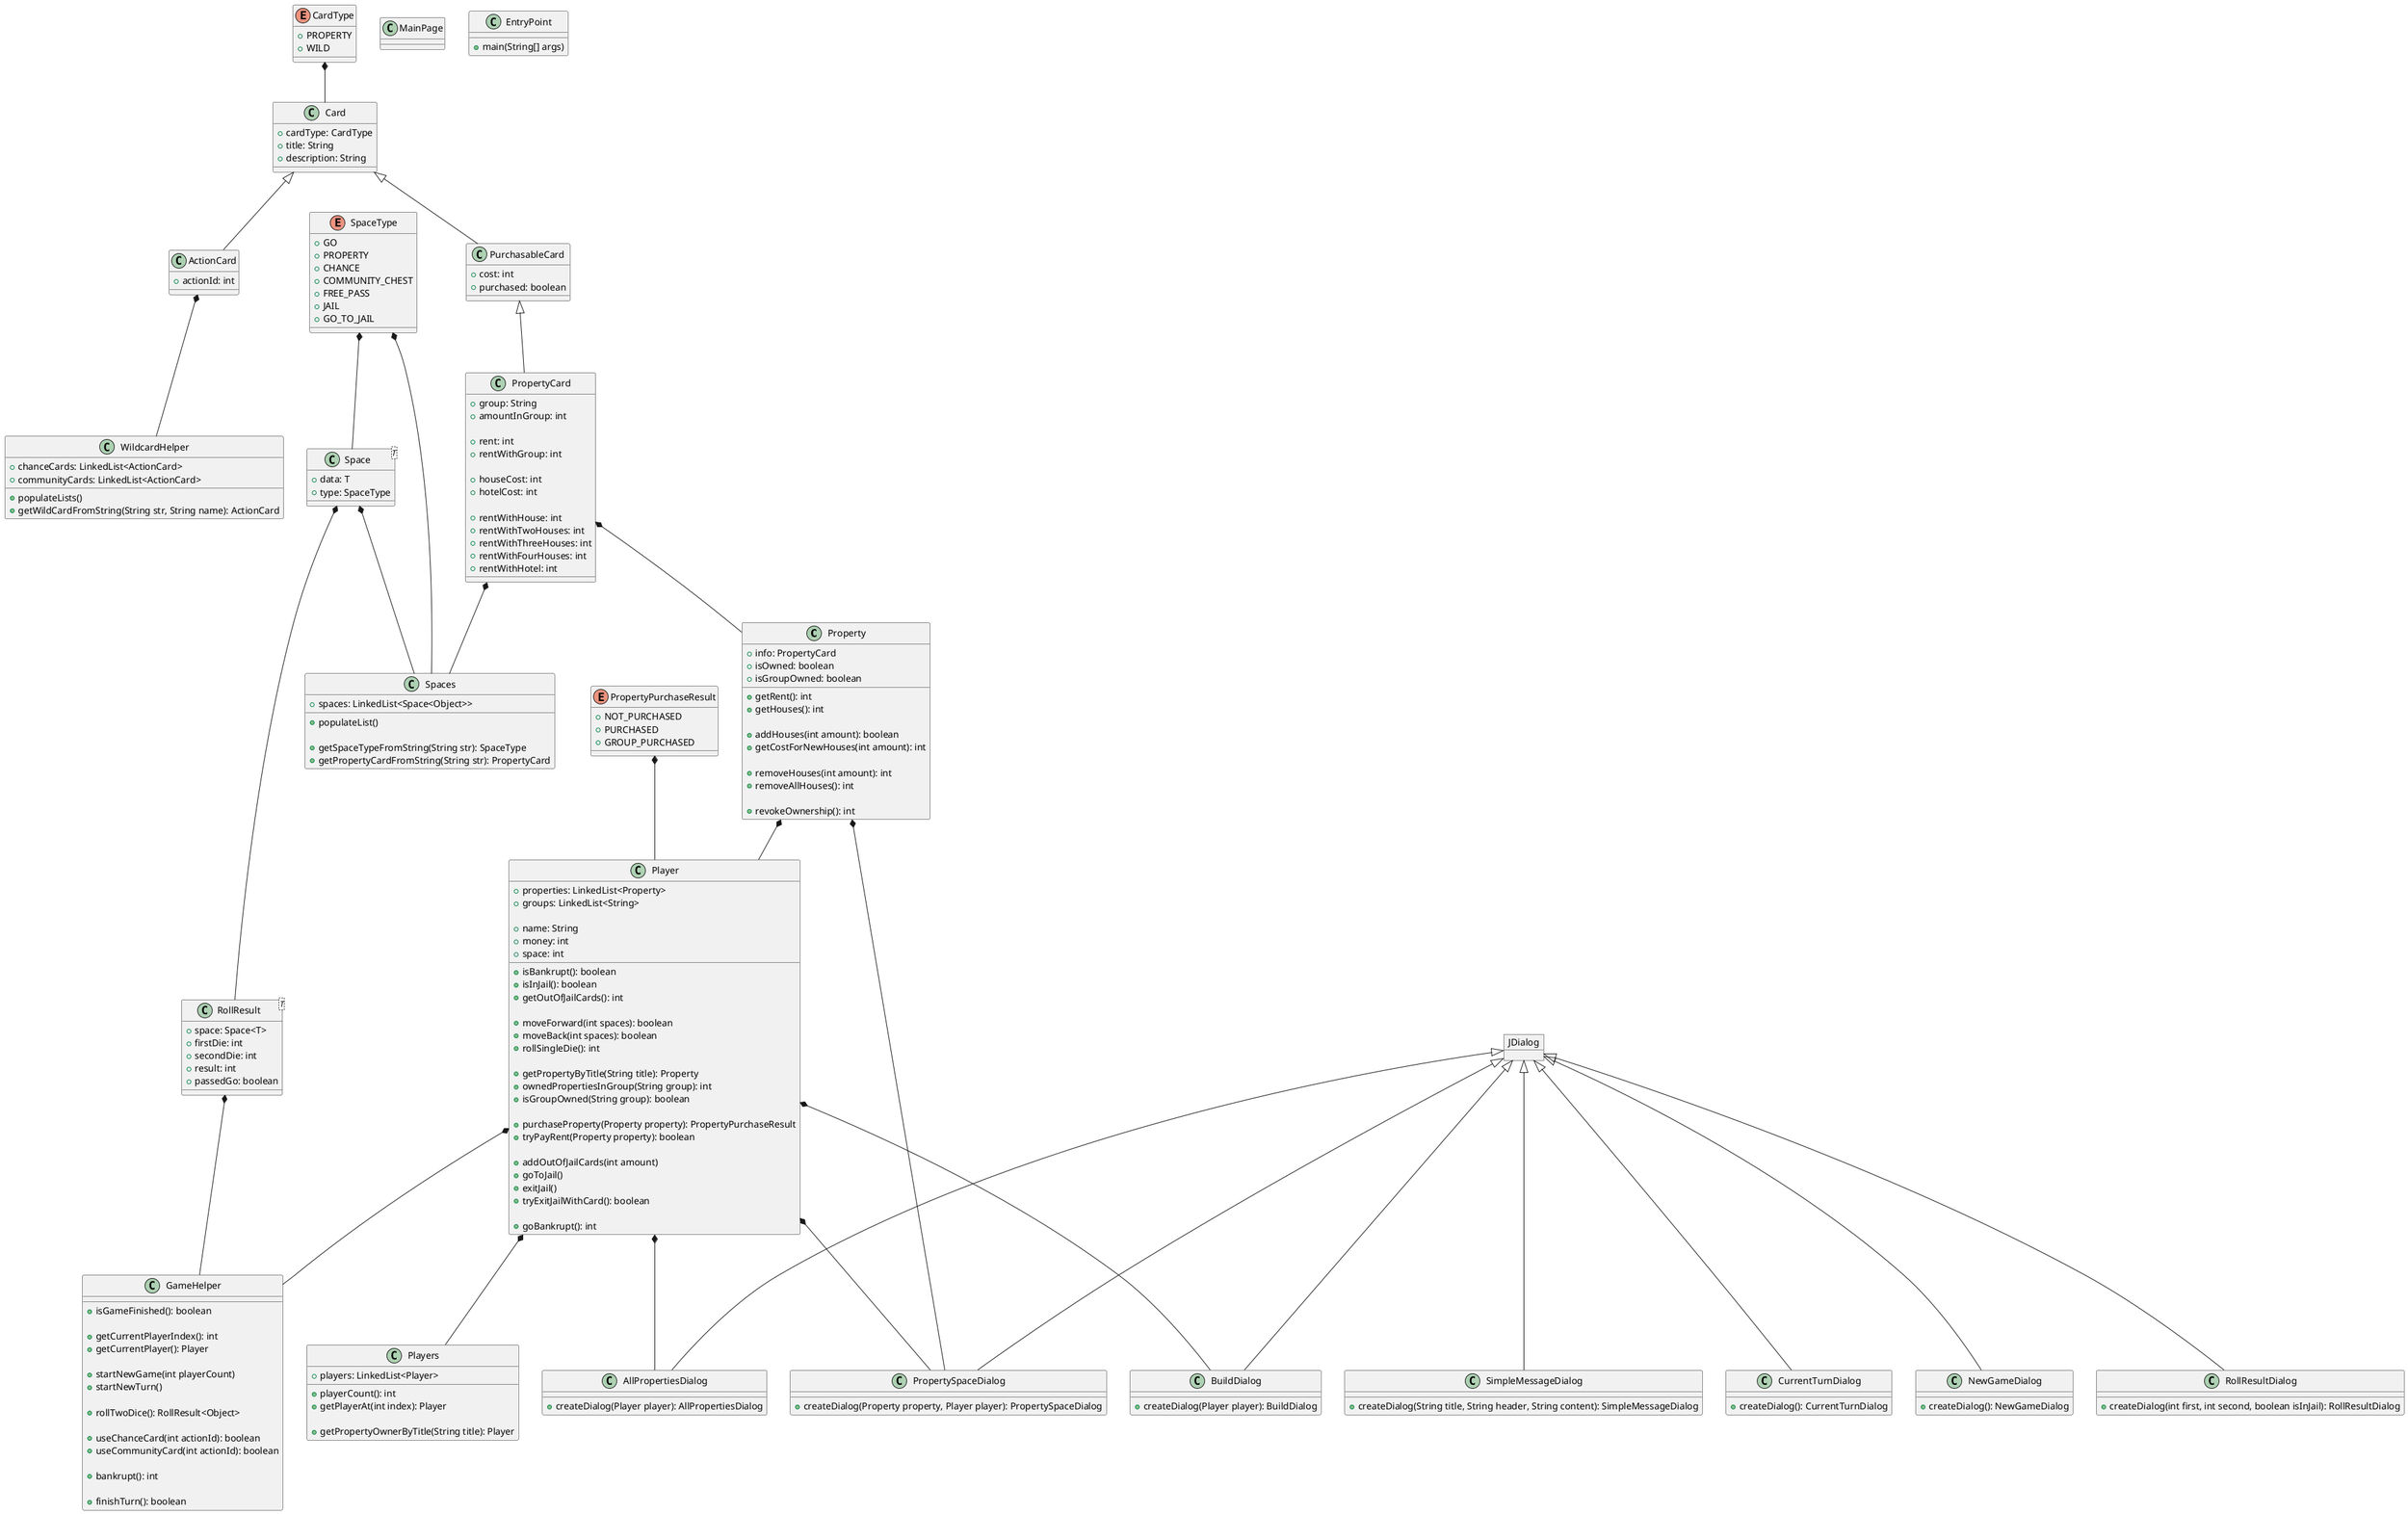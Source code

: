 @startuml JMonopoly

Property *-- Player
PropertyPurchaseResult *-- Player

PropertyCard *-- Property

Space *-- RollResult

SpaceType *-- Space

CardType *-- Card

Player *-- GameHelper
RollResult *-- GameHelper

Player *-- Players

PropertyCard *-- Spaces
Space *-- Spaces
SpaceType *-- Spaces

ActionCard *-- WildcardHelper

Player *-- AllPropertiesDialog

Player *-- BuildDialog

Player *-- PropertySpaceDialog
Property *-- PropertySpaceDialog

enum CardType {
    +PROPERTY
    +WILD
}

enum PropertyPurchaseResult {
    +NOT_PURCHASED
    +PURCHASED
    +GROUP_PURCHASED
}

enum SpaceType {
    +GO
    +PROPERTY
    +CHANCE
    +COMMUNITY_CHEST
    +FREE_PASS
    +JAIL
    +GO_TO_JAIL
}


class Player {
    +properties: LinkedList<Property>
    +groups: LinkedList<String>

    +name: String
    +money: int
    +space: int

    +isBankrupt(): boolean
    +isInJail(): boolean
    +getOutOfJailCards(): int

    +moveForward(int spaces): boolean
    +moveBack(int spaces): boolean
    +rollSingleDie(): int

    +getPropertyByTitle(String title): Property
    +ownedPropertiesInGroup(String group): int
    +isGroupOwned(String group): boolean

    +purchaseProperty(Property property): PropertyPurchaseResult
    +tryPayRent(Property property): boolean

    +addOutOfJailCards(int amount)
    +goToJail()
    +exitJail()
    +tryExitJailWithCard(): boolean

    +goBankrupt(): int
}

class Property {
    +info: PropertyCard
    +isOwned: boolean
    +isGroupOwned: boolean

    +getRent(): int
    +getHouses(): int

    +addHouses(int amount): boolean
    +getCostForNewHouses(int amount): int

    +removeHouses(int amount): int
    +removeAllHouses(): int

    +revokeOwnership(): int
}

class RollResult<T> {
    +space: Space<T>
    +firstDie: int
    +secondDie: int
    +result: int
    +passedGo: boolean
}

class Space<T> {
    +data: T
    +type: SpaceType
}

class Card {
    +cardType: CardType
    +title: String
    +description: String
}

class ActionCard extends Card {
    +actionId: int
}

class PurchasableCard extends Card {
    +cost: int
    +purchased: boolean
}

class PropertyCard extends PurchasableCard {
    +group: String
    +amountInGroup: int

    +rent: int
    +rentWithGroup: int

    +houseCost: int
    +hotelCost: int

    +rentWithHouse: int
    +rentWithTwoHouses: int
    +rentWithThreeHouses: int
    +rentWithFourHouses: int
    +rentWithHotel: int
}

class GameHelper {
    +isGameFinished(): boolean

    +getCurrentPlayerIndex(): int
    +getCurrentPlayer(): Player

    +startNewGame(int playerCount)
    +startNewTurn()

    +rollTwoDice(): RollResult<Object>

    +useChanceCard(int actionId): boolean
    +useCommunityCard(int actionId): boolean

    +bankrupt(): int

    +finishTurn(): boolean
}

class Players {
    +players: LinkedList<Player>

    +playerCount(): int
    +getPlayerAt(int index): Player

    +getPropertyOwnerByTitle(String title): Player
}

class Spaces {
    +spaces: LinkedList<Space<Object>>

    +populateList()

    +getSpaceTypeFromString(String str): SpaceType
    +getPropertyCardFromString(String str): PropertyCard
}

class WildcardHelper {
    +chanceCards: LinkedList<ActionCard>
    +communityCards: LinkedList<ActionCard>

    +populateLists()
    +getWildCardFromString(String str, String name): ActionCard
}

object JDialog
class AllPropertiesDialog extends JDialog {
    +createDialog(Player player): AllPropertiesDialog
}

class BuildDialog extends JDialog {
    +createDialog(Player player): BuildDialog
}

class CurrentTurnDialog extends JDialog {
    +createDialog(): CurrentTurnDialog
}

class NewGameDialog extends JDialog {
    +createDialog(): NewGameDialog
}

class PropertySpaceDialog extends JDialog {
    +createDialog(Property property, Player player): PropertySpaceDialog
}

class RollResultDialog extends JDialog {
    +createDialog(int first, int second, boolean isInJail): RollResultDialog
}

class SimpleMessageDialog extends JDialog {
    +createDialog(String title, String header, String content): SimpleMessageDialog
}


class MainPage { }


class EntryPoint {
    +main(String[] args)
}


@enduml